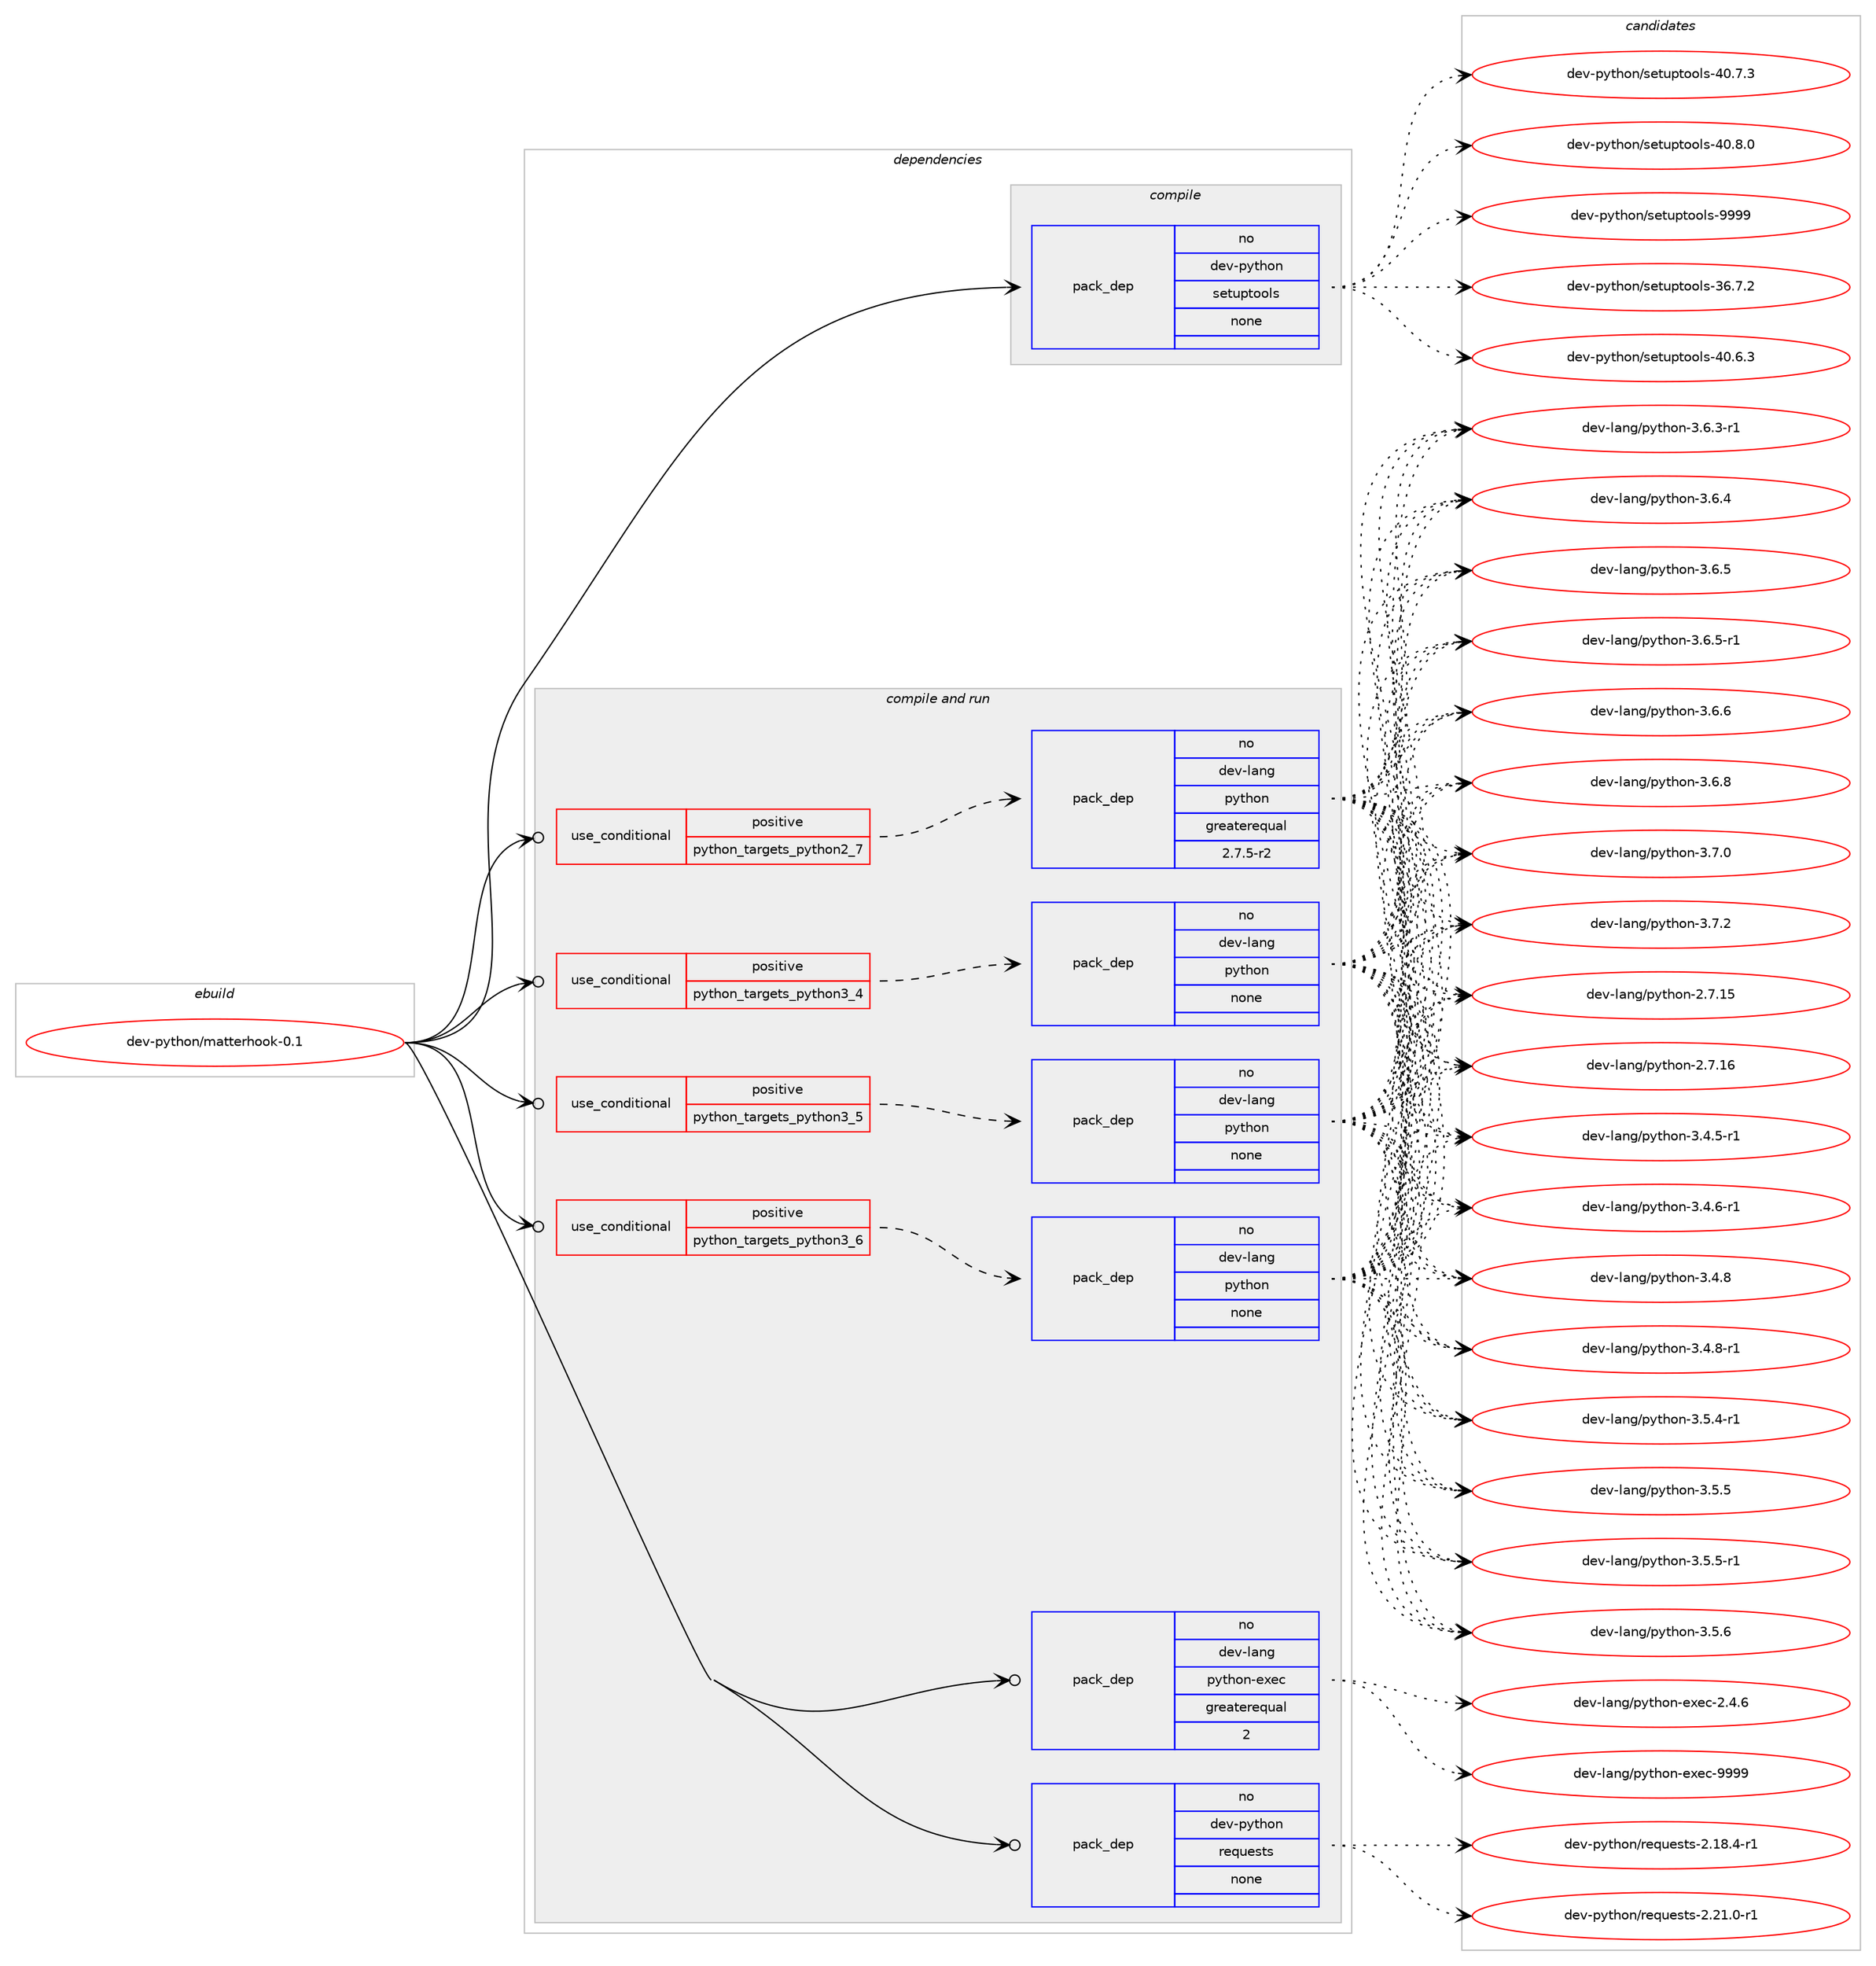 digraph prolog {

# *************
# Graph options
# *************

newrank=true;
concentrate=true;
compound=true;
graph [rankdir=LR,fontname=Helvetica,fontsize=10,ranksep=1.5];#, ranksep=2.5, nodesep=0.2];
edge  [arrowhead=vee];
node  [fontname=Helvetica,fontsize=10];

# **********
# The ebuild
# **********

subgraph cluster_leftcol {
color=gray;
rank=same;
label=<<i>ebuild</i>>;
id [label="dev-python/matterhook-0.1", color=red, width=4, href="../dev-python/matterhook-0.1.svg"];
}

# ****************
# The dependencies
# ****************

subgraph cluster_midcol {
color=gray;
label=<<i>dependencies</i>>;
subgraph cluster_compile {
fillcolor="#eeeeee";
style=filled;
label=<<i>compile</i>>;
subgraph pack1017852 {
dependency1418476 [label=<<TABLE BORDER="0" CELLBORDER="1" CELLSPACING="0" CELLPADDING="4" WIDTH="220"><TR><TD ROWSPAN="6" CELLPADDING="30">pack_dep</TD></TR><TR><TD WIDTH="110">no</TD></TR><TR><TD>dev-python</TD></TR><TR><TD>setuptools</TD></TR><TR><TD>none</TD></TR><TR><TD></TD></TR></TABLE>>, shape=none, color=blue];
}
id:e -> dependency1418476:w [weight=20,style="solid",arrowhead="vee"];
}
subgraph cluster_compileandrun {
fillcolor="#eeeeee";
style=filled;
label=<<i>compile and run</i>>;
subgraph cond377350 {
dependency1418477 [label=<<TABLE BORDER="0" CELLBORDER="1" CELLSPACING="0" CELLPADDING="4"><TR><TD ROWSPAN="3" CELLPADDING="10">use_conditional</TD></TR><TR><TD>positive</TD></TR><TR><TD>python_targets_python2_7</TD></TR></TABLE>>, shape=none, color=red];
subgraph pack1017853 {
dependency1418478 [label=<<TABLE BORDER="0" CELLBORDER="1" CELLSPACING="0" CELLPADDING="4" WIDTH="220"><TR><TD ROWSPAN="6" CELLPADDING="30">pack_dep</TD></TR><TR><TD WIDTH="110">no</TD></TR><TR><TD>dev-lang</TD></TR><TR><TD>python</TD></TR><TR><TD>greaterequal</TD></TR><TR><TD>2.7.5-r2</TD></TR></TABLE>>, shape=none, color=blue];
}
dependency1418477:e -> dependency1418478:w [weight=20,style="dashed",arrowhead="vee"];
}
id:e -> dependency1418477:w [weight=20,style="solid",arrowhead="odotvee"];
subgraph cond377351 {
dependency1418479 [label=<<TABLE BORDER="0" CELLBORDER="1" CELLSPACING="0" CELLPADDING="4"><TR><TD ROWSPAN="3" CELLPADDING="10">use_conditional</TD></TR><TR><TD>positive</TD></TR><TR><TD>python_targets_python3_4</TD></TR></TABLE>>, shape=none, color=red];
subgraph pack1017854 {
dependency1418480 [label=<<TABLE BORDER="0" CELLBORDER="1" CELLSPACING="0" CELLPADDING="4" WIDTH="220"><TR><TD ROWSPAN="6" CELLPADDING="30">pack_dep</TD></TR><TR><TD WIDTH="110">no</TD></TR><TR><TD>dev-lang</TD></TR><TR><TD>python</TD></TR><TR><TD>none</TD></TR><TR><TD></TD></TR></TABLE>>, shape=none, color=blue];
}
dependency1418479:e -> dependency1418480:w [weight=20,style="dashed",arrowhead="vee"];
}
id:e -> dependency1418479:w [weight=20,style="solid",arrowhead="odotvee"];
subgraph cond377352 {
dependency1418481 [label=<<TABLE BORDER="0" CELLBORDER="1" CELLSPACING="0" CELLPADDING="4"><TR><TD ROWSPAN="3" CELLPADDING="10">use_conditional</TD></TR><TR><TD>positive</TD></TR><TR><TD>python_targets_python3_5</TD></TR></TABLE>>, shape=none, color=red];
subgraph pack1017855 {
dependency1418482 [label=<<TABLE BORDER="0" CELLBORDER="1" CELLSPACING="0" CELLPADDING="4" WIDTH="220"><TR><TD ROWSPAN="6" CELLPADDING="30">pack_dep</TD></TR><TR><TD WIDTH="110">no</TD></TR><TR><TD>dev-lang</TD></TR><TR><TD>python</TD></TR><TR><TD>none</TD></TR><TR><TD></TD></TR></TABLE>>, shape=none, color=blue];
}
dependency1418481:e -> dependency1418482:w [weight=20,style="dashed",arrowhead="vee"];
}
id:e -> dependency1418481:w [weight=20,style="solid",arrowhead="odotvee"];
subgraph cond377353 {
dependency1418483 [label=<<TABLE BORDER="0" CELLBORDER="1" CELLSPACING="0" CELLPADDING="4"><TR><TD ROWSPAN="3" CELLPADDING="10">use_conditional</TD></TR><TR><TD>positive</TD></TR><TR><TD>python_targets_python3_6</TD></TR></TABLE>>, shape=none, color=red];
subgraph pack1017856 {
dependency1418484 [label=<<TABLE BORDER="0" CELLBORDER="1" CELLSPACING="0" CELLPADDING="4" WIDTH="220"><TR><TD ROWSPAN="6" CELLPADDING="30">pack_dep</TD></TR><TR><TD WIDTH="110">no</TD></TR><TR><TD>dev-lang</TD></TR><TR><TD>python</TD></TR><TR><TD>none</TD></TR><TR><TD></TD></TR></TABLE>>, shape=none, color=blue];
}
dependency1418483:e -> dependency1418484:w [weight=20,style="dashed",arrowhead="vee"];
}
id:e -> dependency1418483:w [weight=20,style="solid",arrowhead="odotvee"];
subgraph pack1017857 {
dependency1418485 [label=<<TABLE BORDER="0" CELLBORDER="1" CELLSPACING="0" CELLPADDING="4" WIDTH="220"><TR><TD ROWSPAN="6" CELLPADDING="30">pack_dep</TD></TR><TR><TD WIDTH="110">no</TD></TR><TR><TD>dev-lang</TD></TR><TR><TD>python-exec</TD></TR><TR><TD>greaterequal</TD></TR><TR><TD>2</TD></TR></TABLE>>, shape=none, color=blue];
}
id:e -> dependency1418485:w [weight=20,style="solid",arrowhead="odotvee"];
subgraph pack1017858 {
dependency1418486 [label=<<TABLE BORDER="0" CELLBORDER="1" CELLSPACING="0" CELLPADDING="4" WIDTH="220"><TR><TD ROWSPAN="6" CELLPADDING="30">pack_dep</TD></TR><TR><TD WIDTH="110">no</TD></TR><TR><TD>dev-python</TD></TR><TR><TD>requests</TD></TR><TR><TD>none</TD></TR><TR><TD></TD></TR></TABLE>>, shape=none, color=blue];
}
id:e -> dependency1418486:w [weight=20,style="solid",arrowhead="odotvee"];
}
subgraph cluster_run {
fillcolor="#eeeeee";
style=filled;
label=<<i>run</i>>;
}
}

# **************
# The candidates
# **************

subgraph cluster_choices {
rank=same;
color=gray;
label=<<i>candidates</i>>;

subgraph choice1017852 {
color=black;
nodesep=1;
choice100101118451121211161041111104711510111611711211611111110811545515446554650 [label="dev-python/setuptools-36.7.2", color=red, width=4,href="../dev-python/setuptools-36.7.2.svg"];
choice100101118451121211161041111104711510111611711211611111110811545524846544651 [label="dev-python/setuptools-40.6.3", color=red, width=4,href="../dev-python/setuptools-40.6.3.svg"];
choice100101118451121211161041111104711510111611711211611111110811545524846554651 [label="dev-python/setuptools-40.7.3", color=red, width=4,href="../dev-python/setuptools-40.7.3.svg"];
choice100101118451121211161041111104711510111611711211611111110811545524846564648 [label="dev-python/setuptools-40.8.0", color=red, width=4,href="../dev-python/setuptools-40.8.0.svg"];
choice10010111845112121116104111110471151011161171121161111111081154557575757 [label="dev-python/setuptools-9999", color=red, width=4,href="../dev-python/setuptools-9999.svg"];
dependency1418476:e -> choice100101118451121211161041111104711510111611711211611111110811545515446554650:w [style=dotted,weight="100"];
dependency1418476:e -> choice100101118451121211161041111104711510111611711211611111110811545524846544651:w [style=dotted,weight="100"];
dependency1418476:e -> choice100101118451121211161041111104711510111611711211611111110811545524846554651:w [style=dotted,weight="100"];
dependency1418476:e -> choice100101118451121211161041111104711510111611711211611111110811545524846564648:w [style=dotted,weight="100"];
dependency1418476:e -> choice10010111845112121116104111110471151011161171121161111111081154557575757:w [style=dotted,weight="100"];
}
subgraph choice1017853 {
color=black;
nodesep=1;
choice10010111845108971101034711212111610411111045504655464953 [label="dev-lang/python-2.7.15", color=red, width=4,href="../dev-lang/python-2.7.15.svg"];
choice10010111845108971101034711212111610411111045504655464954 [label="dev-lang/python-2.7.16", color=red, width=4,href="../dev-lang/python-2.7.16.svg"];
choice1001011184510897110103471121211161041111104551465246534511449 [label="dev-lang/python-3.4.5-r1", color=red, width=4,href="../dev-lang/python-3.4.5-r1.svg"];
choice1001011184510897110103471121211161041111104551465246544511449 [label="dev-lang/python-3.4.6-r1", color=red, width=4,href="../dev-lang/python-3.4.6-r1.svg"];
choice100101118451089711010347112121116104111110455146524656 [label="dev-lang/python-3.4.8", color=red, width=4,href="../dev-lang/python-3.4.8.svg"];
choice1001011184510897110103471121211161041111104551465246564511449 [label="dev-lang/python-3.4.8-r1", color=red, width=4,href="../dev-lang/python-3.4.8-r1.svg"];
choice1001011184510897110103471121211161041111104551465346524511449 [label="dev-lang/python-3.5.4-r1", color=red, width=4,href="../dev-lang/python-3.5.4-r1.svg"];
choice100101118451089711010347112121116104111110455146534653 [label="dev-lang/python-3.5.5", color=red, width=4,href="../dev-lang/python-3.5.5.svg"];
choice1001011184510897110103471121211161041111104551465346534511449 [label="dev-lang/python-3.5.5-r1", color=red, width=4,href="../dev-lang/python-3.5.5-r1.svg"];
choice100101118451089711010347112121116104111110455146534654 [label="dev-lang/python-3.5.6", color=red, width=4,href="../dev-lang/python-3.5.6.svg"];
choice1001011184510897110103471121211161041111104551465446514511449 [label="dev-lang/python-3.6.3-r1", color=red, width=4,href="../dev-lang/python-3.6.3-r1.svg"];
choice100101118451089711010347112121116104111110455146544652 [label="dev-lang/python-3.6.4", color=red, width=4,href="../dev-lang/python-3.6.4.svg"];
choice100101118451089711010347112121116104111110455146544653 [label="dev-lang/python-3.6.5", color=red, width=4,href="../dev-lang/python-3.6.5.svg"];
choice1001011184510897110103471121211161041111104551465446534511449 [label="dev-lang/python-3.6.5-r1", color=red, width=4,href="../dev-lang/python-3.6.5-r1.svg"];
choice100101118451089711010347112121116104111110455146544654 [label="dev-lang/python-3.6.6", color=red, width=4,href="../dev-lang/python-3.6.6.svg"];
choice100101118451089711010347112121116104111110455146544656 [label="dev-lang/python-3.6.8", color=red, width=4,href="../dev-lang/python-3.6.8.svg"];
choice100101118451089711010347112121116104111110455146554648 [label="dev-lang/python-3.7.0", color=red, width=4,href="../dev-lang/python-3.7.0.svg"];
choice100101118451089711010347112121116104111110455146554650 [label="dev-lang/python-3.7.2", color=red, width=4,href="../dev-lang/python-3.7.2.svg"];
dependency1418478:e -> choice10010111845108971101034711212111610411111045504655464953:w [style=dotted,weight="100"];
dependency1418478:e -> choice10010111845108971101034711212111610411111045504655464954:w [style=dotted,weight="100"];
dependency1418478:e -> choice1001011184510897110103471121211161041111104551465246534511449:w [style=dotted,weight="100"];
dependency1418478:e -> choice1001011184510897110103471121211161041111104551465246544511449:w [style=dotted,weight="100"];
dependency1418478:e -> choice100101118451089711010347112121116104111110455146524656:w [style=dotted,weight="100"];
dependency1418478:e -> choice1001011184510897110103471121211161041111104551465246564511449:w [style=dotted,weight="100"];
dependency1418478:e -> choice1001011184510897110103471121211161041111104551465346524511449:w [style=dotted,weight="100"];
dependency1418478:e -> choice100101118451089711010347112121116104111110455146534653:w [style=dotted,weight="100"];
dependency1418478:e -> choice1001011184510897110103471121211161041111104551465346534511449:w [style=dotted,weight="100"];
dependency1418478:e -> choice100101118451089711010347112121116104111110455146534654:w [style=dotted,weight="100"];
dependency1418478:e -> choice1001011184510897110103471121211161041111104551465446514511449:w [style=dotted,weight="100"];
dependency1418478:e -> choice100101118451089711010347112121116104111110455146544652:w [style=dotted,weight="100"];
dependency1418478:e -> choice100101118451089711010347112121116104111110455146544653:w [style=dotted,weight="100"];
dependency1418478:e -> choice1001011184510897110103471121211161041111104551465446534511449:w [style=dotted,weight="100"];
dependency1418478:e -> choice100101118451089711010347112121116104111110455146544654:w [style=dotted,weight="100"];
dependency1418478:e -> choice100101118451089711010347112121116104111110455146544656:w [style=dotted,weight="100"];
dependency1418478:e -> choice100101118451089711010347112121116104111110455146554648:w [style=dotted,weight="100"];
dependency1418478:e -> choice100101118451089711010347112121116104111110455146554650:w [style=dotted,weight="100"];
}
subgraph choice1017854 {
color=black;
nodesep=1;
choice10010111845108971101034711212111610411111045504655464953 [label="dev-lang/python-2.7.15", color=red, width=4,href="../dev-lang/python-2.7.15.svg"];
choice10010111845108971101034711212111610411111045504655464954 [label="dev-lang/python-2.7.16", color=red, width=4,href="../dev-lang/python-2.7.16.svg"];
choice1001011184510897110103471121211161041111104551465246534511449 [label="dev-lang/python-3.4.5-r1", color=red, width=4,href="../dev-lang/python-3.4.5-r1.svg"];
choice1001011184510897110103471121211161041111104551465246544511449 [label="dev-lang/python-3.4.6-r1", color=red, width=4,href="../dev-lang/python-3.4.6-r1.svg"];
choice100101118451089711010347112121116104111110455146524656 [label="dev-lang/python-3.4.8", color=red, width=4,href="../dev-lang/python-3.4.8.svg"];
choice1001011184510897110103471121211161041111104551465246564511449 [label="dev-lang/python-3.4.8-r1", color=red, width=4,href="../dev-lang/python-3.4.8-r1.svg"];
choice1001011184510897110103471121211161041111104551465346524511449 [label="dev-lang/python-3.5.4-r1", color=red, width=4,href="../dev-lang/python-3.5.4-r1.svg"];
choice100101118451089711010347112121116104111110455146534653 [label="dev-lang/python-3.5.5", color=red, width=4,href="../dev-lang/python-3.5.5.svg"];
choice1001011184510897110103471121211161041111104551465346534511449 [label="dev-lang/python-3.5.5-r1", color=red, width=4,href="../dev-lang/python-3.5.5-r1.svg"];
choice100101118451089711010347112121116104111110455146534654 [label="dev-lang/python-3.5.6", color=red, width=4,href="../dev-lang/python-3.5.6.svg"];
choice1001011184510897110103471121211161041111104551465446514511449 [label="dev-lang/python-3.6.3-r1", color=red, width=4,href="../dev-lang/python-3.6.3-r1.svg"];
choice100101118451089711010347112121116104111110455146544652 [label="dev-lang/python-3.6.4", color=red, width=4,href="../dev-lang/python-3.6.4.svg"];
choice100101118451089711010347112121116104111110455146544653 [label="dev-lang/python-3.6.5", color=red, width=4,href="../dev-lang/python-3.6.5.svg"];
choice1001011184510897110103471121211161041111104551465446534511449 [label="dev-lang/python-3.6.5-r1", color=red, width=4,href="../dev-lang/python-3.6.5-r1.svg"];
choice100101118451089711010347112121116104111110455146544654 [label="dev-lang/python-3.6.6", color=red, width=4,href="../dev-lang/python-3.6.6.svg"];
choice100101118451089711010347112121116104111110455146544656 [label="dev-lang/python-3.6.8", color=red, width=4,href="../dev-lang/python-3.6.8.svg"];
choice100101118451089711010347112121116104111110455146554648 [label="dev-lang/python-3.7.0", color=red, width=4,href="../dev-lang/python-3.7.0.svg"];
choice100101118451089711010347112121116104111110455146554650 [label="dev-lang/python-3.7.2", color=red, width=4,href="../dev-lang/python-3.7.2.svg"];
dependency1418480:e -> choice10010111845108971101034711212111610411111045504655464953:w [style=dotted,weight="100"];
dependency1418480:e -> choice10010111845108971101034711212111610411111045504655464954:w [style=dotted,weight="100"];
dependency1418480:e -> choice1001011184510897110103471121211161041111104551465246534511449:w [style=dotted,weight="100"];
dependency1418480:e -> choice1001011184510897110103471121211161041111104551465246544511449:w [style=dotted,weight="100"];
dependency1418480:e -> choice100101118451089711010347112121116104111110455146524656:w [style=dotted,weight="100"];
dependency1418480:e -> choice1001011184510897110103471121211161041111104551465246564511449:w [style=dotted,weight="100"];
dependency1418480:e -> choice1001011184510897110103471121211161041111104551465346524511449:w [style=dotted,weight="100"];
dependency1418480:e -> choice100101118451089711010347112121116104111110455146534653:w [style=dotted,weight="100"];
dependency1418480:e -> choice1001011184510897110103471121211161041111104551465346534511449:w [style=dotted,weight="100"];
dependency1418480:e -> choice100101118451089711010347112121116104111110455146534654:w [style=dotted,weight="100"];
dependency1418480:e -> choice1001011184510897110103471121211161041111104551465446514511449:w [style=dotted,weight="100"];
dependency1418480:e -> choice100101118451089711010347112121116104111110455146544652:w [style=dotted,weight="100"];
dependency1418480:e -> choice100101118451089711010347112121116104111110455146544653:w [style=dotted,weight="100"];
dependency1418480:e -> choice1001011184510897110103471121211161041111104551465446534511449:w [style=dotted,weight="100"];
dependency1418480:e -> choice100101118451089711010347112121116104111110455146544654:w [style=dotted,weight="100"];
dependency1418480:e -> choice100101118451089711010347112121116104111110455146544656:w [style=dotted,weight="100"];
dependency1418480:e -> choice100101118451089711010347112121116104111110455146554648:w [style=dotted,weight="100"];
dependency1418480:e -> choice100101118451089711010347112121116104111110455146554650:w [style=dotted,weight="100"];
}
subgraph choice1017855 {
color=black;
nodesep=1;
choice10010111845108971101034711212111610411111045504655464953 [label="dev-lang/python-2.7.15", color=red, width=4,href="../dev-lang/python-2.7.15.svg"];
choice10010111845108971101034711212111610411111045504655464954 [label="dev-lang/python-2.7.16", color=red, width=4,href="../dev-lang/python-2.7.16.svg"];
choice1001011184510897110103471121211161041111104551465246534511449 [label="dev-lang/python-3.4.5-r1", color=red, width=4,href="../dev-lang/python-3.4.5-r1.svg"];
choice1001011184510897110103471121211161041111104551465246544511449 [label="dev-lang/python-3.4.6-r1", color=red, width=4,href="../dev-lang/python-3.4.6-r1.svg"];
choice100101118451089711010347112121116104111110455146524656 [label="dev-lang/python-3.4.8", color=red, width=4,href="../dev-lang/python-3.4.8.svg"];
choice1001011184510897110103471121211161041111104551465246564511449 [label="dev-lang/python-3.4.8-r1", color=red, width=4,href="../dev-lang/python-3.4.8-r1.svg"];
choice1001011184510897110103471121211161041111104551465346524511449 [label="dev-lang/python-3.5.4-r1", color=red, width=4,href="../dev-lang/python-3.5.4-r1.svg"];
choice100101118451089711010347112121116104111110455146534653 [label="dev-lang/python-3.5.5", color=red, width=4,href="../dev-lang/python-3.5.5.svg"];
choice1001011184510897110103471121211161041111104551465346534511449 [label="dev-lang/python-3.5.5-r1", color=red, width=4,href="../dev-lang/python-3.5.5-r1.svg"];
choice100101118451089711010347112121116104111110455146534654 [label="dev-lang/python-3.5.6", color=red, width=4,href="../dev-lang/python-3.5.6.svg"];
choice1001011184510897110103471121211161041111104551465446514511449 [label="dev-lang/python-3.6.3-r1", color=red, width=4,href="../dev-lang/python-3.6.3-r1.svg"];
choice100101118451089711010347112121116104111110455146544652 [label="dev-lang/python-3.6.4", color=red, width=4,href="../dev-lang/python-3.6.4.svg"];
choice100101118451089711010347112121116104111110455146544653 [label="dev-lang/python-3.6.5", color=red, width=4,href="../dev-lang/python-3.6.5.svg"];
choice1001011184510897110103471121211161041111104551465446534511449 [label="dev-lang/python-3.6.5-r1", color=red, width=4,href="../dev-lang/python-3.6.5-r1.svg"];
choice100101118451089711010347112121116104111110455146544654 [label="dev-lang/python-3.6.6", color=red, width=4,href="../dev-lang/python-3.6.6.svg"];
choice100101118451089711010347112121116104111110455146544656 [label="dev-lang/python-3.6.8", color=red, width=4,href="../dev-lang/python-3.6.8.svg"];
choice100101118451089711010347112121116104111110455146554648 [label="dev-lang/python-3.7.0", color=red, width=4,href="../dev-lang/python-3.7.0.svg"];
choice100101118451089711010347112121116104111110455146554650 [label="dev-lang/python-3.7.2", color=red, width=4,href="../dev-lang/python-3.7.2.svg"];
dependency1418482:e -> choice10010111845108971101034711212111610411111045504655464953:w [style=dotted,weight="100"];
dependency1418482:e -> choice10010111845108971101034711212111610411111045504655464954:w [style=dotted,weight="100"];
dependency1418482:e -> choice1001011184510897110103471121211161041111104551465246534511449:w [style=dotted,weight="100"];
dependency1418482:e -> choice1001011184510897110103471121211161041111104551465246544511449:w [style=dotted,weight="100"];
dependency1418482:e -> choice100101118451089711010347112121116104111110455146524656:w [style=dotted,weight="100"];
dependency1418482:e -> choice1001011184510897110103471121211161041111104551465246564511449:w [style=dotted,weight="100"];
dependency1418482:e -> choice1001011184510897110103471121211161041111104551465346524511449:w [style=dotted,weight="100"];
dependency1418482:e -> choice100101118451089711010347112121116104111110455146534653:w [style=dotted,weight="100"];
dependency1418482:e -> choice1001011184510897110103471121211161041111104551465346534511449:w [style=dotted,weight="100"];
dependency1418482:e -> choice100101118451089711010347112121116104111110455146534654:w [style=dotted,weight="100"];
dependency1418482:e -> choice1001011184510897110103471121211161041111104551465446514511449:w [style=dotted,weight="100"];
dependency1418482:e -> choice100101118451089711010347112121116104111110455146544652:w [style=dotted,weight="100"];
dependency1418482:e -> choice100101118451089711010347112121116104111110455146544653:w [style=dotted,weight="100"];
dependency1418482:e -> choice1001011184510897110103471121211161041111104551465446534511449:w [style=dotted,weight="100"];
dependency1418482:e -> choice100101118451089711010347112121116104111110455146544654:w [style=dotted,weight="100"];
dependency1418482:e -> choice100101118451089711010347112121116104111110455146544656:w [style=dotted,weight="100"];
dependency1418482:e -> choice100101118451089711010347112121116104111110455146554648:w [style=dotted,weight="100"];
dependency1418482:e -> choice100101118451089711010347112121116104111110455146554650:w [style=dotted,weight="100"];
}
subgraph choice1017856 {
color=black;
nodesep=1;
choice10010111845108971101034711212111610411111045504655464953 [label="dev-lang/python-2.7.15", color=red, width=4,href="../dev-lang/python-2.7.15.svg"];
choice10010111845108971101034711212111610411111045504655464954 [label="dev-lang/python-2.7.16", color=red, width=4,href="../dev-lang/python-2.7.16.svg"];
choice1001011184510897110103471121211161041111104551465246534511449 [label="dev-lang/python-3.4.5-r1", color=red, width=4,href="../dev-lang/python-3.4.5-r1.svg"];
choice1001011184510897110103471121211161041111104551465246544511449 [label="dev-lang/python-3.4.6-r1", color=red, width=4,href="../dev-lang/python-3.4.6-r1.svg"];
choice100101118451089711010347112121116104111110455146524656 [label="dev-lang/python-3.4.8", color=red, width=4,href="../dev-lang/python-3.4.8.svg"];
choice1001011184510897110103471121211161041111104551465246564511449 [label="dev-lang/python-3.4.8-r1", color=red, width=4,href="../dev-lang/python-3.4.8-r1.svg"];
choice1001011184510897110103471121211161041111104551465346524511449 [label="dev-lang/python-3.5.4-r1", color=red, width=4,href="../dev-lang/python-3.5.4-r1.svg"];
choice100101118451089711010347112121116104111110455146534653 [label="dev-lang/python-3.5.5", color=red, width=4,href="../dev-lang/python-3.5.5.svg"];
choice1001011184510897110103471121211161041111104551465346534511449 [label="dev-lang/python-3.5.5-r1", color=red, width=4,href="../dev-lang/python-3.5.5-r1.svg"];
choice100101118451089711010347112121116104111110455146534654 [label="dev-lang/python-3.5.6", color=red, width=4,href="../dev-lang/python-3.5.6.svg"];
choice1001011184510897110103471121211161041111104551465446514511449 [label="dev-lang/python-3.6.3-r1", color=red, width=4,href="../dev-lang/python-3.6.3-r1.svg"];
choice100101118451089711010347112121116104111110455146544652 [label="dev-lang/python-3.6.4", color=red, width=4,href="../dev-lang/python-3.6.4.svg"];
choice100101118451089711010347112121116104111110455146544653 [label="dev-lang/python-3.6.5", color=red, width=4,href="../dev-lang/python-3.6.5.svg"];
choice1001011184510897110103471121211161041111104551465446534511449 [label="dev-lang/python-3.6.5-r1", color=red, width=4,href="../dev-lang/python-3.6.5-r1.svg"];
choice100101118451089711010347112121116104111110455146544654 [label="dev-lang/python-3.6.6", color=red, width=4,href="../dev-lang/python-3.6.6.svg"];
choice100101118451089711010347112121116104111110455146544656 [label="dev-lang/python-3.6.8", color=red, width=4,href="../dev-lang/python-3.6.8.svg"];
choice100101118451089711010347112121116104111110455146554648 [label="dev-lang/python-3.7.0", color=red, width=4,href="../dev-lang/python-3.7.0.svg"];
choice100101118451089711010347112121116104111110455146554650 [label="dev-lang/python-3.7.2", color=red, width=4,href="../dev-lang/python-3.7.2.svg"];
dependency1418484:e -> choice10010111845108971101034711212111610411111045504655464953:w [style=dotted,weight="100"];
dependency1418484:e -> choice10010111845108971101034711212111610411111045504655464954:w [style=dotted,weight="100"];
dependency1418484:e -> choice1001011184510897110103471121211161041111104551465246534511449:w [style=dotted,weight="100"];
dependency1418484:e -> choice1001011184510897110103471121211161041111104551465246544511449:w [style=dotted,weight="100"];
dependency1418484:e -> choice100101118451089711010347112121116104111110455146524656:w [style=dotted,weight="100"];
dependency1418484:e -> choice1001011184510897110103471121211161041111104551465246564511449:w [style=dotted,weight="100"];
dependency1418484:e -> choice1001011184510897110103471121211161041111104551465346524511449:w [style=dotted,weight="100"];
dependency1418484:e -> choice100101118451089711010347112121116104111110455146534653:w [style=dotted,weight="100"];
dependency1418484:e -> choice1001011184510897110103471121211161041111104551465346534511449:w [style=dotted,weight="100"];
dependency1418484:e -> choice100101118451089711010347112121116104111110455146534654:w [style=dotted,weight="100"];
dependency1418484:e -> choice1001011184510897110103471121211161041111104551465446514511449:w [style=dotted,weight="100"];
dependency1418484:e -> choice100101118451089711010347112121116104111110455146544652:w [style=dotted,weight="100"];
dependency1418484:e -> choice100101118451089711010347112121116104111110455146544653:w [style=dotted,weight="100"];
dependency1418484:e -> choice1001011184510897110103471121211161041111104551465446534511449:w [style=dotted,weight="100"];
dependency1418484:e -> choice100101118451089711010347112121116104111110455146544654:w [style=dotted,weight="100"];
dependency1418484:e -> choice100101118451089711010347112121116104111110455146544656:w [style=dotted,weight="100"];
dependency1418484:e -> choice100101118451089711010347112121116104111110455146554648:w [style=dotted,weight="100"];
dependency1418484:e -> choice100101118451089711010347112121116104111110455146554650:w [style=dotted,weight="100"];
}
subgraph choice1017857 {
color=black;
nodesep=1;
choice1001011184510897110103471121211161041111104510112010199455046524654 [label="dev-lang/python-exec-2.4.6", color=red, width=4,href="../dev-lang/python-exec-2.4.6.svg"];
choice10010111845108971101034711212111610411111045101120101994557575757 [label="dev-lang/python-exec-9999", color=red, width=4,href="../dev-lang/python-exec-9999.svg"];
dependency1418485:e -> choice1001011184510897110103471121211161041111104510112010199455046524654:w [style=dotted,weight="100"];
dependency1418485:e -> choice10010111845108971101034711212111610411111045101120101994557575757:w [style=dotted,weight="100"];
}
subgraph choice1017858 {
color=black;
nodesep=1;
choice1001011184511212111610411111047114101113117101115116115455046495646524511449 [label="dev-python/requests-2.18.4-r1", color=red, width=4,href="../dev-python/requests-2.18.4-r1.svg"];
choice1001011184511212111610411111047114101113117101115116115455046504946484511449 [label="dev-python/requests-2.21.0-r1", color=red, width=4,href="../dev-python/requests-2.21.0-r1.svg"];
dependency1418486:e -> choice1001011184511212111610411111047114101113117101115116115455046495646524511449:w [style=dotted,weight="100"];
dependency1418486:e -> choice1001011184511212111610411111047114101113117101115116115455046504946484511449:w [style=dotted,weight="100"];
}
}

}
